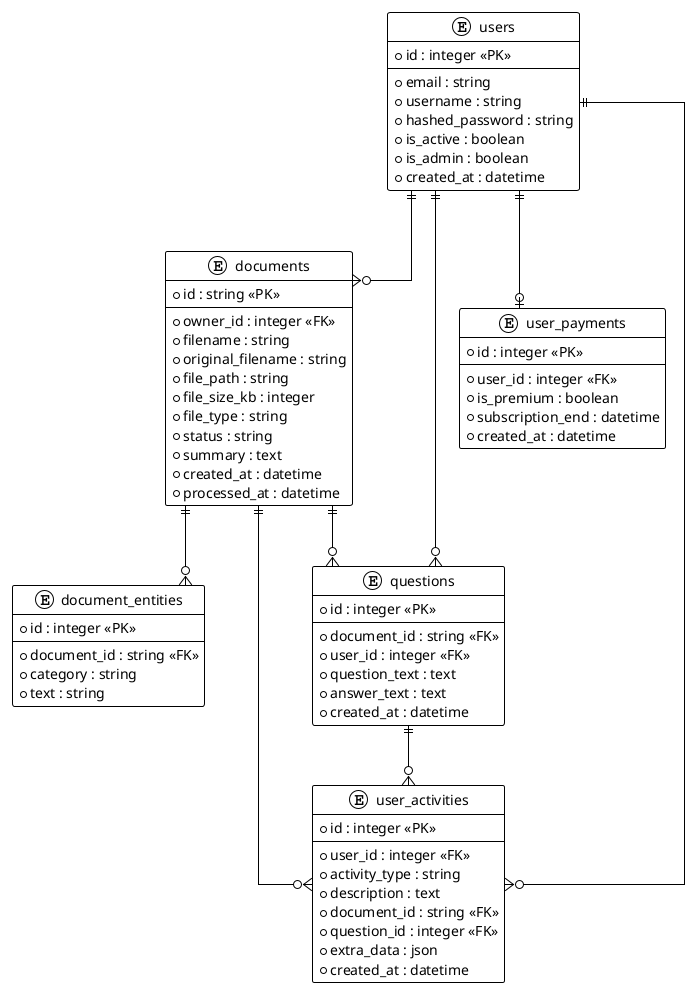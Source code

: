 
@startuml Database Schema
!theme plain
skinparam linetype ortho

entity "users" {
  * id : integer <<PK>>
  --
  * email : string
  * username : string
  * hashed_password : string
  * is_active : boolean
  * is_admin : boolean
  * created_at : datetime
}

entity "documents" {
  * id : string <<PK>>
  --
  * owner_id : integer <<FK>>
  * filename : string
  * original_filename : string
  * file_path : string
  * file_size_kb : integer
  * file_type : string
  * status : string
  * summary : text
  * created_at : datetime
  * processed_at : datetime
}

entity "document_entities" {
  * id : integer <<PK>>
  --
  * document_id : string <<FK>>
  * category : string
  * text : string
}

entity "questions" {
  * id : integer <<PK>>
  --
  * document_id : string <<FK>>
  * user_id : integer <<FK>>
  * question_text : text
  * answer_text : text
  * created_at : datetime
}

entity "user_payments" {
  * id : integer <<PK>>
  --
  * user_id : integer <<FK>>
  * is_premium : boolean
  * subscription_end : datetime
  * created_at : datetime
}

entity "user_activities" {
  * id : integer <<PK>>
  --
  * user_id : integer <<FK>>
  * activity_type : string
  * description : text
  * document_id : string <<FK>>
  * question_id : integer <<FK>>
  * extra_data : json
  * created_at : datetime
}

users ||--o{ documents
users ||--o{ questions
users ||--o{ user_activities
users ||--o| user_payments
documents ||--o{ document_entities
documents ||--o{ questions
documents ||--o{ user_activities
questions ||--o{ user_activities

@enduml
